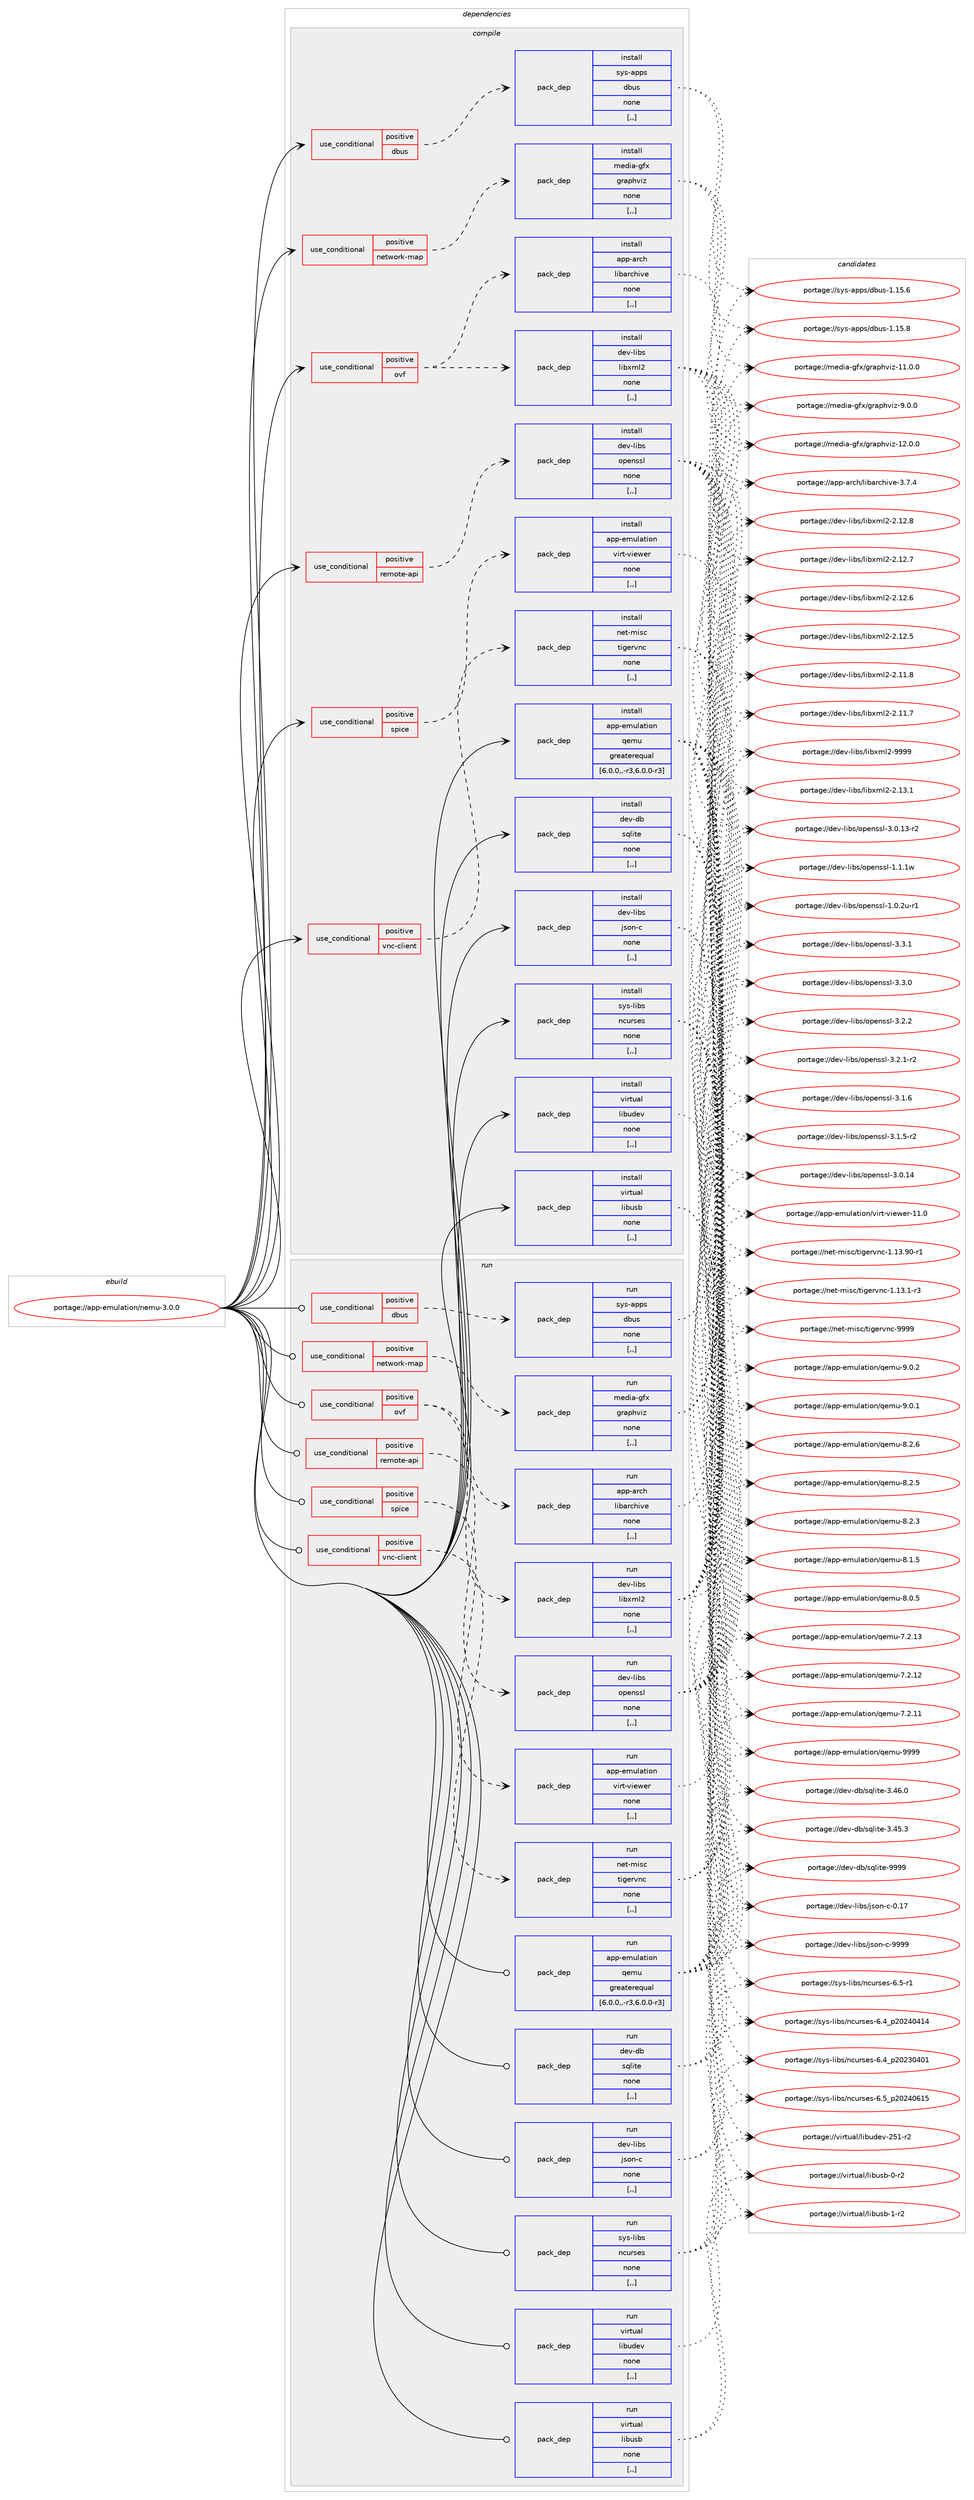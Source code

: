 digraph prolog {

# *************
# Graph options
# *************

newrank=true;
concentrate=true;
compound=true;
graph [rankdir=LR,fontname=Helvetica,fontsize=10,ranksep=1.5];#, ranksep=2.5, nodesep=0.2];
edge  [arrowhead=vee];
node  [fontname=Helvetica,fontsize=10];

# **********
# The ebuild
# **********

subgraph cluster_leftcol {
color=gray;
label=<<i>ebuild</i>>;
id [label="portage://app-emulation/nemu-3.0.0", color=red, width=4, href="../app-emulation/nemu-3.0.0.svg"];
}

# ****************
# The dependencies
# ****************

subgraph cluster_midcol {
color=gray;
label=<<i>dependencies</i>>;
subgraph cluster_compile {
fillcolor="#eeeeee";
style=filled;
label=<<i>compile</i>>;
subgraph cond7027 {
dependency26414 [label=<<TABLE BORDER="0" CELLBORDER="1" CELLSPACING="0" CELLPADDING="4"><TR><TD ROWSPAN="3" CELLPADDING="10">use_conditional</TD></TR><TR><TD>positive</TD></TR><TR><TD>dbus</TD></TR></TABLE>>, shape=none, color=red];
subgraph pack19185 {
dependency26415 [label=<<TABLE BORDER="0" CELLBORDER="1" CELLSPACING="0" CELLPADDING="4" WIDTH="220"><TR><TD ROWSPAN="6" CELLPADDING="30">pack_dep</TD></TR><TR><TD WIDTH="110">install</TD></TR><TR><TD>sys-apps</TD></TR><TR><TD>dbus</TD></TR><TR><TD>none</TD></TR><TR><TD>[,,]</TD></TR></TABLE>>, shape=none, color=blue];
}
dependency26414:e -> dependency26415:w [weight=20,style="dashed",arrowhead="vee"];
}
id:e -> dependency26414:w [weight=20,style="solid",arrowhead="vee"];
subgraph cond7028 {
dependency26416 [label=<<TABLE BORDER="0" CELLBORDER="1" CELLSPACING="0" CELLPADDING="4"><TR><TD ROWSPAN="3" CELLPADDING="10">use_conditional</TD></TR><TR><TD>positive</TD></TR><TR><TD>network-map</TD></TR></TABLE>>, shape=none, color=red];
subgraph pack19186 {
dependency26417 [label=<<TABLE BORDER="0" CELLBORDER="1" CELLSPACING="0" CELLPADDING="4" WIDTH="220"><TR><TD ROWSPAN="6" CELLPADDING="30">pack_dep</TD></TR><TR><TD WIDTH="110">install</TD></TR><TR><TD>media-gfx</TD></TR><TR><TD>graphviz</TD></TR><TR><TD>none</TD></TR><TR><TD>[,,]</TD></TR></TABLE>>, shape=none, color=blue];
}
dependency26416:e -> dependency26417:w [weight=20,style="dashed",arrowhead="vee"];
}
id:e -> dependency26416:w [weight=20,style="solid",arrowhead="vee"];
subgraph cond7029 {
dependency26418 [label=<<TABLE BORDER="0" CELLBORDER="1" CELLSPACING="0" CELLPADDING="4"><TR><TD ROWSPAN="3" CELLPADDING="10">use_conditional</TD></TR><TR><TD>positive</TD></TR><TR><TD>ovf</TD></TR></TABLE>>, shape=none, color=red];
subgraph pack19187 {
dependency26419 [label=<<TABLE BORDER="0" CELLBORDER="1" CELLSPACING="0" CELLPADDING="4" WIDTH="220"><TR><TD ROWSPAN="6" CELLPADDING="30">pack_dep</TD></TR><TR><TD WIDTH="110">install</TD></TR><TR><TD>dev-libs</TD></TR><TR><TD>libxml2</TD></TR><TR><TD>none</TD></TR><TR><TD>[,,]</TD></TR></TABLE>>, shape=none, color=blue];
}
dependency26418:e -> dependency26419:w [weight=20,style="dashed",arrowhead="vee"];
subgraph pack19188 {
dependency26420 [label=<<TABLE BORDER="0" CELLBORDER="1" CELLSPACING="0" CELLPADDING="4" WIDTH="220"><TR><TD ROWSPAN="6" CELLPADDING="30">pack_dep</TD></TR><TR><TD WIDTH="110">install</TD></TR><TR><TD>app-arch</TD></TR><TR><TD>libarchive</TD></TR><TR><TD>none</TD></TR><TR><TD>[,,]</TD></TR></TABLE>>, shape=none, color=blue];
}
dependency26418:e -> dependency26420:w [weight=20,style="dashed",arrowhead="vee"];
}
id:e -> dependency26418:w [weight=20,style="solid",arrowhead="vee"];
subgraph cond7030 {
dependency26421 [label=<<TABLE BORDER="0" CELLBORDER="1" CELLSPACING="0" CELLPADDING="4"><TR><TD ROWSPAN="3" CELLPADDING="10">use_conditional</TD></TR><TR><TD>positive</TD></TR><TR><TD>remote-api</TD></TR></TABLE>>, shape=none, color=red];
subgraph pack19189 {
dependency26422 [label=<<TABLE BORDER="0" CELLBORDER="1" CELLSPACING="0" CELLPADDING="4" WIDTH="220"><TR><TD ROWSPAN="6" CELLPADDING="30">pack_dep</TD></TR><TR><TD WIDTH="110">install</TD></TR><TR><TD>dev-libs</TD></TR><TR><TD>openssl</TD></TR><TR><TD>none</TD></TR><TR><TD>[,,]</TD></TR></TABLE>>, shape=none, color=blue];
}
dependency26421:e -> dependency26422:w [weight=20,style="dashed",arrowhead="vee"];
}
id:e -> dependency26421:w [weight=20,style="solid",arrowhead="vee"];
subgraph cond7031 {
dependency26423 [label=<<TABLE BORDER="0" CELLBORDER="1" CELLSPACING="0" CELLPADDING="4"><TR><TD ROWSPAN="3" CELLPADDING="10">use_conditional</TD></TR><TR><TD>positive</TD></TR><TR><TD>spice</TD></TR></TABLE>>, shape=none, color=red];
subgraph pack19190 {
dependency26424 [label=<<TABLE BORDER="0" CELLBORDER="1" CELLSPACING="0" CELLPADDING="4" WIDTH="220"><TR><TD ROWSPAN="6" CELLPADDING="30">pack_dep</TD></TR><TR><TD WIDTH="110">install</TD></TR><TR><TD>app-emulation</TD></TR><TR><TD>virt-viewer</TD></TR><TR><TD>none</TD></TR><TR><TD>[,,]</TD></TR></TABLE>>, shape=none, color=blue];
}
dependency26423:e -> dependency26424:w [weight=20,style="dashed",arrowhead="vee"];
}
id:e -> dependency26423:w [weight=20,style="solid",arrowhead="vee"];
subgraph cond7032 {
dependency26425 [label=<<TABLE BORDER="0" CELLBORDER="1" CELLSPACING="0" CELLPADDING="4"><TR><TD ROWSPAN="3" CELLPADDING="10">use_conditional</TD></TR><TR><TD>positive</TD></TR><TR><TD>vnc-client</TD></TR></TABLE>>, shape=none, color=red];
subgraph pack19191 {
dependency26426 [label=<<TABLE BORDER="0" CELLBORDER="1" CELLSPACING="0" CELLPADDING="4" WIDTH="220"><TR><TD ROWSPAN="6" CELLPADDING="30">pack_dep</TD></TR><TR><TD WIDTH="110">install</TD></TR><TR><TD>net-misc</TD></TR><TR><TD>tigervnc</TD></TR><TR><TD>none</TD></TR><TR><TD>[,,]</TD></TR></TABLE>>, shape=none, color=blue];
}
dependency26425:e -> dependency26426:w [weight=20,style="dashed",arrowhead="vee"];
}
id:e -> dependency26425:w [weight=20,style="solid",arrowhead="vee"];
subgraph pack19192 {
dependency26427 [label=<<TABLE BORDER="0" CELLBORDER="1" CELLSPACING="0" CELLPADDING="4" WIDTH="220"><TR><TD ROWSPAN="6" CELLPADDING="30">pack_dep</TD></TR><TR><TD WIDTH="110">install</TD></TR><TR><TD>app-emulation</TD></TR><TR><TD>qemu</TD></TR><TR><TD>greaterequal</TD></TR><TR><TD>[6.0.0,,-r3,6.0.0-r3]</TD></TR></TABLE>>, shape=none, color=blue];
}
id:e -> dependency26427:w [weight=20,style="solid",arrowhead="vee"];
subgraph pack19193 {
dependency26428 [label=<<TABLE BORDER="0" CELLBORDER="1" CELLSPACING="0" CELLPADDING="4" WIDTH="220"><TR><TD ROWSPAN="6" CELLPADDING="30">pack_dep</TD></TR><TR><TD WIDTH="110">install</TD></TR><TR><TD>dev-db</TD></TR><TR><TD>sqlite</TD></TR><TR><TD>none</TD></TR><TR><TD>[,,]</TD></TR></TABLE>>, shape=none, color=blue];
}
id:e -> dependency26428:w [weight=20,style="solid",arrowhead="vee"];
subgraph pack19194 {
dependency26429 [label=<<TABLE BORDER="0" CELLBORDER="1" CELLSPACING="0" CELLPADDING="4" WIDTH="220"><TR><TD ROWSPAN="6" CELLPADDING="30">pack_dep</TD></TR><TR><TD WIDTH="110">install</TD></TR><TR><TD>dev-libs</TD></TR><TR><TD>json-c</TD></TR><TR><TD>none</TD></TR><TR><TD>[,,]</TD></TR></TABLE>>, shape=none, color=blue];
}
id:e -> dependency26429:w [weight=20,style="solid",arrowhead="vee"];
subgraph pack19195 {
dependency26430 [label=<<TABLE BORDER="0" CELLBORDER="1" CELLSPACING="0" CELLPADDING="4" WIDTH="220"><TR><TD ROWSPAN="6" CELLPADDING="30">pack_dep</TD></TR><TR><TD WIDTH="110">install</TD></TR><TR><TD>sys-libs</TD></TR><TR><TD>ncurses</TD></TR><TR><TD>none</TD></TR><TR><TD>[,,]</TD></TR></TABLE>>, shape=none, color=blue];
}
id:e -> dependency26430:w [weight=20,style="solid",arrowhead="vee"];
subgraph pack19196 {
dependency26431 [label=<<TABLE BORDER="0" CELLBORDER="1" CELLSPACING="0" CELLPADDING="4" WIDTH="220"><TR><TD ROWSPAN="6" CELLPADDING="30">pack_dep</TD></TR><TR><TD WIDTH="110">install</TD></TR><TR><TD>virtual</TD></TR><TR><TD>libudev</TD></TR><TR><TD>none</TD></TR><TR><TD>[,,]</TD></TR></TABLE>>, shape=none, color=blue];
}
id:e -> dependency26431:w [weight=20,style="solid",arrowhead="vee"];
subgraph pack19197 {
dependency26432 [label=<<TABLE BORDER="0" CELLBORDER="1" CELLSPACING="0" CELLPADDING="4" WIDTH="220"><TR><TD ROWSPAN="6" CELLPADDING="30">pack_dep</TD></TR><TR><TD WIDTH="110">install</TD></TR><TR><TD>virtual</TD></TR><TR><TD>libusb</TD></TR><TR><TD>none</TD></TR><TR><TD>[,,]</TD></TR></TABLE>>, shape=none, color=blue];
}
id:e -> dependency26432:w [weight=20,style="solid",arrowhead="vee"];
}
subgraph cluster_compileandrun {
fillcolor="#eeeeee";
style=filled;
label=<<i>compile and run</i>>;
}
subgraph cluster_run {
fillcolor="#eeeeee";
style=filled;
label=<<i>run</i>>;
subgraph cond7033 {
dependency26433 [label=<<TABLE BORDER="0" CELLBORDER="1" CELLSPACING="0" CELLPADDING="4"><TR><TD ROWSPAN="3" CELLPADDING="10">use_conditional</TD></TR><TR><TD>positive</TD></TR><TR><TD>dbus</TD></TR></TABLE>>, shape=none, color=red];
subgraph pack19198 {
dependency26434 [label=<<TABLE BORDER="0" CELLBORDER="1" CELLSPACING="0" CELLPADDING="4" WIDTH="220"><TR><TD ROWSPAN="6" CELLPADDING="30">pack_dep</TD></TR><TR><TD WIDTH="110">run</TD></TR><TR><TD>sys-apps</TD></TR><TR><TD>dbus</TD></TR><TR><TD>none</TD></TR><TR><TD>[,,]</TD></TR></TABLE>>, shape=none, color=blue];
}
dependency26433:e -> dependency26434:w [weight=20,style="dashed",arrowhead="vee"];
}
id:e -> dependency26433:w [weight=20,style="solid",arrowhead="odot"];
subgraph cond7034 {
dependency26435 [label=<<TABLE BORDER="0" CELLBORDER="1" CELLSPACING="0" CELLPADDING="4"><TR><TD ROWSPAN="3" CELLPADDING="10">use_conditional</TD></TR><TR><TD>positive</TD></TR><TR><TD>network-map</TD></TR></TABLE>>, shape=none, color=red];
subgraph pack19199 {
dependency26436 [label=<<TABLE BORDER="0" CELLBORDER="1" CELLSPACING="0" CELLPADDING="4" WIDTH="220"><TR><TD ROWSPAN="6" CELLPADDING="30">pack_dep</TD></TR><TR><TD WIDTH="110">run</TD></TR><TR><TD>media-gfx</TD></TR><TR><TD>graphviz</TD></TR><TR><TD>none</TD></TR><TR><TD>[,,]</TD></TR></TABLE>>, shape=none, color=blue];
}
dependency26435:e -> dependency26436:w [weight=20,style="dashed",arrowhead="vee"];
}
id:e -> dependency26435:w [weight=20,style="solid",arrowhead="odot"];
subgraph cond7035 {
dependency26437 [label=<<TABLE BORDER="0" CELLBORDER="1" CELLSPACING="0" CELLPADDING="4"><TR><TD ROWSPAN="3" CELLPADDING="10">use_conditional</TD></TR><TR><TD>positive</TD></TR><TR><TD>ovf</TD></TR></TABLE>>, shape=none, color=red];
subgraph pack19200 {
dependency26438 [label=<<TABLE BORDER="0" CELLBORDER="1" CELLSPACING="0" CELLPADDING="4" WIDTH="220"><TR><TD ROWSPAN="6" CELLPADDING="30">pack_dep</TD></TR><TR><TD WIDTH="110">run</TD></TR><TR><TD>dev-libs</TD></TR><TR><TD>libxml2</TD></TR><TR><TD>none</TD></TR><TR><TD>[,,]</TD></TR></TABLE>>, shape=none, color=blue];
}
dependency26437:e -> dependency26438:w [weight=20,style="dashed",arrowhead="vee"];
subgraph pack19201 {
dependency26439 [label=<<TABLE BORDER="0" CELLBORDER="1" CELLSPACING="0" CELLPADDING="4" WIDTH="220"><TR><TD ROWSPAN="6" CELLPADDING="30">pack_dep</TD></TR><TR><TD WIDTH="110">run</TD></TR><TR><TD>app-arch</TD></TR><TR><TD>libarchive</TD></TR><TR><TD>none</TD></TR><TR><TD>[,,]</TD></TR></TABLE>>, shape=none, color=blue];
}
dependency26437:e -> dependency26439:w [weight=20,style="dashed",arrowhead="vee"];
}
id:e -> dependency26437:w [weight=20,style="solid",arrowhead="odot"];
subgraph cond7036 {
dependency26440 [label=<<TABLE BORDER="0" CELLBORDER="1" CELLSPACING="0" CELLPADDING="4"><TR><TD ROWSPAN="3" CELLPADDING="10">use_conditional</TD></TR><TR><TD>positive</TD></TR><TR><TD>remote-api</TD></TR></TABLE>>, shape=none, color=red];
subgraph pack19202 {
dependency26441 [label=<<TABLE BORDER="0" CELLBORDER="1" CELLSPACING="0" CELLPADDING="4" WIDTH="220"><TR><TD ROWSPAN="6" CELLPADDING="30">pack_dep</TD></TR><TR><TD WIDTH="110">run</TD></TR><TR><TD>dev-libs</TD></TR><TR><TD>openssl</TD></TR><TR><TD>none</TD></TR><TR><TD>[,,]</TD></TR></TABLE>>, shape=none, color=blue];
}
dependency26440:e -> dependency26441:w [weight=20,style="dashed",arrowhead="vee"];
}
id:e -> dependency26440:w [weight=20,style="solid",arrowhead="odot"];
subgraph cond7037 {
dependency26442 [label=<<TABLE BORDER="0" CELLBORDER="1" CELLSPACING="0" CELLPADDING="4"><TR><TD ROWSPAN="3" CELLPADDING="10">use_conditional</TD></TR><TR><TD>positive</TD></TR><TR><TD>spice</TD></TR></TABLE>>, shape=none, color=red];
subgraph pack19203 {
dependency26443 [label=<<TABLE BORDER="0" CELLBORDER="1" CELLSPACING="0" CELLPADDING="4" WIDTH="220"><TR><TD ROWSPAN="6" CELLPADDING="30">pack_dep</TD></TR><TR><TD WIDTH="110">run</TD></TR><TR><TD>app-emulation</TD></TR><TR><TD>virt-viewer</TD></TR><TR><TD>none</TD></TR><TR><TD>[,,]</TD></TR></TABLE>>, shape=none, color=blue];
}
dependency26442:e -> dependency26443:w [weight=20,style="dashed",arrowhead="vee"];
}
id:e -> dependency26442:w [weight=20,style="solid",arrowhead="odot"];
subgraph cond7038 {
dependency26444 [label=<<TABLE BORDER="0" CELLBORDER="1" CELLSPACING="0" CELLPADDING="4"><TR><TD ROWSPAN="3" CELLPADDING="10">use_conditional</TD></TR><TR><TD>positive</TD></TR><TR><TD>vnc-client</TD></TR></TABLE>>, shape=none, color=red];
subgraph pack19204 {
dependency26445 [label=<<TABLE BORDER="0" CELLBORDER="1" CELLSPACING="0" CELLPADDING="4" WIDTH="220"><TR><TD ROWSPAN="6" CELLPADDING="30">pack_dep</TD></TR><TR><TD WIDTH="110">run</TD></TR><TR><TD>net-misc</TD></TR><TR><TD>tigervnc</TD></TR><TR><TD>none</TD></TR><TR><TD>[,,]</TD></TR></TABLE>>, shape=none, color=blue];
}
dependency26444:e -> dependency26445:w [weight=20,style="dashed",arrowhead="vee"];
}
id:e -> dependency26444:w [weight=20,style="solid",arrowhead="odot"];
subgraph pack19205 {
dependency26446 [label=<<TABLE BORDER="0" CELLBORDER="1" CELLSPACING="0" CELLPADDING="4" WIDTH="220"><TR><TD ROWSPAN="6" CELLPADDING="30">pack_dep</TD></TR><TR><TD WIDTH="110">run</TD></TR><TR><TD>app-emulation</TD></TR><TR><TD>qemu</TD></TR><TR><TD>greaterequal</TD></TR><TR><TD>[6.0.0,,-r3,6.0.0-r3]</TD></TR></TABLE>>, shape=none, color=blue];
}
id:e -> dependency26446:w [weight=20,style="solid",arrowhead="odot"];
subgraph pack19206 {
dependency26447 [label=<<TABLE BORDER="0" CELLBORDER="1" CELLSPACING="0" CELLPADDING="4" WIDTH="220"><TR><TD ROWSPAN="6" CELLPADDING="30">pack_dep</TD></TR><TR><TD WIDTH="110">run</TD></TR><TR><TD>dev-db</TD></TR><TR><TD>sqlite</TD></TR><TR><TD>none</TD></TR><TR><TD>[,,]</TD></TR></TABLE>>, shape=none, color=blue];
}
id:e -> dependency26447:w [weight=20,style="solid",arrowhead="odot"];
subgraph pack19207 {
dependency26448 [label=<<TABLE BORDER="0" CELLBORDER="1" CELLSPACING="0" CELLPADDING="4" WIDTH="220"><TR><TD ROWSPAN="6" CELLPADDING="30">pack_dep</TD></TR><TR><TD WIDTH="110">run</TD></TR><TR><TD>dev-libs</TD></TR><TR><TD>json-c</TD></TR><TR><TD>none</TD></TR><TR><TD>[,,]</TD></TR></TABLE>>, shape=none, color=blue];
}
id:e -> dependency26448:w [weight=20,style="solid",arrowhead="odot"];
subgraph pack19208 {
dependency26449 [label=<<TABLE BORDER="0" CELLBORDER="1" CELLSPACING="0" CELLPADDING="4" WIDTH="220"><TR><TD ROWSPAN="6" CELLPADDING="30">pack_dep</TD></TR><TR><TD WIDTH="110">run</TD></TR><TR><TD>sys-libs</TD></TR><TR><TD>ncurses</TD></TR><TR><TD>none</TD></TR><TR><TD>[,,]</TD></TR></TABLE>>, shape=none, color=blue];
}
id:e -> dependency26449:w [weight=20,style="solid",arrowhead="odot"];
subgraph pack19209 {
dependency26450 [label=<<TABLE BORDER="0" CELLBORDER="1" CELLSPACING="0" CELLPADDING="4" WIDTH="220"><TR><TD ROWSPAN="6" CELLPADDING="30">pack_dep</TD></TR><TR><TD WIDTH="110">run</TD></TR><TR><TD>virtual</TD></TR><TR><TD>libudev</TD></TR><TR><TD>none</TD></TR><TR><TD>[,,]</TD></TR></TABLE>>, shape=none, color=blue];
}
id:e -> dependency26450:w [weight=20,style="solid",arrowhead="odot"];
subgraph pack19210 {
dependency26451 [label=<<TABLE BORDER="0" CELLBORDER="1" CELLSPACING="0" CELLPADDING="4" WIDTH="220"><TR><TD ROWSPAN="6" CELLPADDING="30">pack_dep</TD></TR><TR><TD WIDTH="110">run</TD></TR><TR><TD>virtual</TD></TR><TR><TD>libusb</TD></TR><TR><TD>none</TD></TR><TR><TD>[,,]</TD></TR></TABLE>>, shape=none, color=blue];
}
id:e -> dependency26451:w [weight=20,style="solid",arrowhead="odot"];
}
}

# **************
# The candidates
# **************

subgraph cluster_choices {
rank=same;
color=gray;
label=<<i>candidates</i>>;

subgraph choice19185 {
color=black;
nodesep=1;
choice1151211154597112112115471009811711545494649534656 [label="portage://sys-apps/dbus-1.15.8", color=red, width=4,href="../sys-apps/dbus-1.15.8.svg"];
choice1151211154597112112115471009811711545494649534654 [label="portage://sys-apps/dbus-1.15.6", color=red, width=4,href="../sys-apps/dbus-1.15.6.svg"];
dependency26415:e -> choice1151211154597112112115471009811711545494649534656:w [style=dotted,weight="100"];
dependency26415:e -> choice1151211154597112112115471009811711545494649534654:w [style=dotted,weight="100"];
}
subgraph choice19186 {
color=black;
nodesep=1;
choice1091011001059745103102120471031149711210411810512245495046484648 [label="portage://media-gfx/graphviz-12.0.0", color=red, width=4,href="../media-gfx/graphviz-12.0.0.svg"];
choice1091011001059745103102120471031149711210411810512245494946484648 [label="portage://media-gfx/graphviz-11.0.0", color=red, width=4,href="../media-gfx/graphviz-11.0.0.svg"];
choice10910110010597451031021204710311497112104118105122455746484648 [label="portage://media-gfx/graphviz-9.0.0", color=red, width=4,href="../media-gfx/graphviz-9.0.0.svg"];
dependency26417:e -> choice1091011001059745103102120471031149711210411810512245495046484648:w [style=dotted,weight="100"];
dependency26417:e -> choice1091011001059745103102120471031149711210411810512245494946484648:w [style=dotted,weight="100"];
dependency26417:e -> choice10910110010597451031021204710311497112104118105122455746484648:w [style=dotted,weight="100"];
}
subgraph choice19187 {
color=black;
nodesep=1;
choice10010111845108105981154710810598120109108504557575757 [label="portage://dev-libs/libxml2-9999", color=red, width=4,href="../dev-libs/libxml2-9999.svg"];
choice100101118451081059811547108105981201091085045504649514649 [label="portage://dev-libs/libxml2-2.13.1", color=red, width=4,href="../dev-libs/libxml2-2.13.1.svg"];
choice100101118451081059811547108105981201091085045504649504656 [label="portage://dev-libs/libxml2-2.12.8", color=red, width=4,href="../dev-libs/libxml2-2.12.8.svg"];
choice100101118451081059811547108105981201091085045504649504655 [label="portage://dev-libs/libxml2-2.12.7", color=red, width=4,href="../dev-libs/libxml2-2.12.7.svg"];
choice100101118451081059811547108105981201091085045504649504654 [label="portage://dev-libs/libxml2-2.12.6", color=red, width=4,href="../dev-libs/libxml2-2.12.6.svg"];
choice100101118451081059811547108105981201091085045504649504653 [label="portage://dev-libs/libxml2-2.12.5", color=red, width=4,href="../dev-libs/libxml2-2.12.5.svg"];
choice100101118451081059811547108105981201091085045504649494656 [label="portage://dev-libs/libxml2-2.11.8", color=red, width=4,href="../dev-libs/libxml2-2.11.8.svg"];
choice100101118451081059811547108105981201091085045504649494655 [label="portage://dev-libs/libxml2-2.11.7", color=red, width=4,href="../dev-libs/libxml2-2.11.7.svg"];
dependency26419:e -> choice10010111845108105981154710810598120109108504557575757:w [style=dotted,weight="100"];
dependency26419:e -> choice100101118451081059811547108105981201091085045504649514649:w [style=dotted,weight="100"];
dependency26419:e -> choice100101118451081059811547108105981201091085045504649504656:w [style=dotted,weight="100"];
dependency26419:e -> choice100101118451081059811547108105981201091085045504649504655:w [style=dotted,weight="100"];
dependency26419:e -> choice100101118451081059811547108105981201091085045504649504654:w [style=dotted,weight="100"];
dependency26419:e -> choice100101118451081059811547108105981201091085045504649504653:w [style=dotted,weight="100"];
dependency26419:e -> choice100101118451081059811547108105981201091085045504649494656:w [style=dotted,weight="100"];
dependency26419:e -> choice100101118451081059811547108105981201091085045504649494655:w [style=dotted,weight="100"];
}
subgraph choice19188 {
color=black;
nodesep=1;
choice9711211245971149910447108105989711499104105118101455146554652 [label="portage://app-arch/libarchive-3.7.4", color=red, width=4,href="../app-arch/libarchive-3.7.4.svg"];
dependency26420:e -> choice9711211245971149910447108105989711499104105118101455146554652:w [style=dotted,weight="100"];
}
subgraph choice19189 {
color=black;
nodesep=1;
choice100101118451081059811547111112101110115115108455146514649 [label="portage://dev-libs/openssl-3.3.1", color=red, width=4,href="../dev-libs/openssl-3.3.1.svg"];
choice100101118451081059811547111112101110115115108455146514648 [label="portage://dev-libs/openssl-3.3.0", color=red, width=4,href="../dev-libs/openssl-3.3.0.svg"];
choice100101118451081059811547111112101110115115108455146504650 [label="portage://dev-libs/openssl-3.2.2", color=red, width=4,href="../dev-libs/openssl-3.2.2.svg"];
choice1001011184510810598115471111121011101151151084551465046494511450 [label="portage://dev-libs/openssl-3.2.1-r2", color=red, width=4,href="../dev-libs/openssl-3.2.1-r2.svg"];
choice100101118451081059811547111112101110115115108455146494654 [label="portage://dev-libs/openssl-3.1.6", color=red, width=4,href="../dev-libs/openssl-3.1.6.svg"];
choice1001011184510810598115471111121011101151151084551464946534511450 [label="portage://dev-libs/openssl-3.1.5-r2", color=red, width=4,href="../dev-libs/openssl-3.1.5-r2.svg"];
choice10010111845108105981154711111210111011511510845514648464952 [label="portage://dev-libs/openssl-3.0.14", color=red, width=4,href="../dev-libs/openssl-3.0.14.svg"];
choice100101118451081059811547111112101110115115108455146484649514511450 [label="portage://dev-libs/openssl-3.0.13-r2", color=red, width=4,href="../dev-libs/openssl-3.0.13-r2.svg"];
choice100101118451081059811547111112101110115115108454946494649119 [label="portage://dev-libs/openssl-1.1.1w", color=red, width=4,href="../dev-libs/openssl-1.1.1w.svg"];
choice1001011184510810598115471111121011101151151084549464846501174511449 [label="portage://dev-libs/openssl-1.0.2u-r1", color=red, width=4,href="../dev-libs/openssl-1.0.2u-r1.svg"];
dependency26422:e -> choice100101118451081059811547111112101110115115108455146514649:w [style=dotted,weight="100"];
dependency26422:e -> choice100101118451081059811547111112101110115115108455146514648:w [style=dotted,weight="100"];
dependency26422:e -> choice100101118451081059811547111112101110115115108455146504650:w [style=dotted,weight="100"];
dependency26422:e -> choice1001011184510810598115471111121011101151151084551465046494511450:w [style=dotted,weight="100"];
dependency26422:e -> choice100101118451081059811547111112101110115115108455146494654:w [style=dotted,weight="100"];
dependency26422:e -> choice1001011184510810598115471111121011101151151084551464946534511450:w [style=dotted,weight="100"];
dependency26422:e -> choice10010111845108105981154711111210111011511510845514648464952:w [style=dotted,weight="100"];
dependency26422:e -> choice100101118451081059811547111112101110115115108455146484649514511450:w [style=dotted,weight="100"];
dependency26422:e -> choice100101118451081059811547111112101110115115108454946494649119:w [style=dotted,weight="100"];
dependency26422:e -> choice1001011184510810598115471111121011101151151084549464846501174511449:w [style=dotted,weight="100"];
}
subgraph choice19190 {
color=black;
nodesep=1;
choice97112112451011091171089711610511111047118105114116451181051011191011144549494648 [label="portage://app-emulation/virt-viewer-11.0", color=red, width=4,href="../app-emulation/virt-viewer-11.0.svg"];
dependency26424:e -> choice97112112451011091171089711610511111047118105114116451181051011191011144549494648:w [style=dotted,weight="100"];
}
subgraph choice19191 {
color=black;
nodesep=1;
choice110101116451091051159947116105103101114118110994557575757 [label="portage://net-misc/tigervnc-9999", color=red, width=4,href="../net-misc/tigervnc-9999.svg"];
choice1101011164510910511599471161051031011141181109945494649514657484511449 [label="portage://net-misc/tigervnc-1.13.90-r1", color=red, width=4,href="../net-misc/tigervnc-1.13.90-r1.svg"];
choice11010111645109105115994711610510310111411811099454946495146494511451 [label="portage://net-misc/tigervnc-1.13.1-r3", color=red, width=4,href="../net-misc/tigervnc-1.13.1-r3.svg"];
dependency26426:e -> choice110101116451091051159947116105103101114118110994557575757:w [style=dotted,weight="100"];
dependency26426:e -> choice1101011164510910511599471161051031011141181109945494649514657484511449:w [style=dotted,weight="100"];
dependency26426:e -> choice11010111645109105115994711610510310111411811099454946495146494511451:w [style=dotted,weight="100"];
}
subgraph choice19192 {
color=black;
nodesep=1;
choice971121124510110911710897116105111110471131011091174557575757 [label="portage://app-emulation/qemu-9999", color=red, width=4,href="../app-emulation/qemu-9999.svg"];
choice97112112451011091171089711610511111047113101109117455746484650 [label="portage://app-emulation/qemu-9.0.2", color=red, width=4,href="../app-emulation/qemu-9.0.2.svg"];
choice97112112451011091171089711610511111047113101109117455746484649 [label="portage://app-emulation/qemu-9.0.1", color=red, width=4,href="../app-emulation/qemu-9.0.1.svg"];
choice97112112451011091171089711610511111047113101109117455646504654 [label="portage://app-emulation/qemu-8.2.6", color=red, width=4,href="../app-emulation/qemu-8.2.6.svg"];
choice97112112451011091171089711610511111047113101109117455646504653 [label="portage://app-emulation/qemu-8.2.5", color=red, width=4,href="../app-emulation/qemu-8.2.5.svg"];
choice97112112451011091171089711610511111047113101109117455646504651 [label="portage://app-emulation/qemu-8.2.3", color=red, width=4,href="../app-emulation/qemu-8.2.3.svg"];
choice97112112451011091171089711610511111047113101109117455646494653 [label="portage://app-emulation/qemu-8.1.5", color=red, width=4,href="../app-emulation/qemu-8.1.5.svg"];
choice97112112451011091171089711610511111047113101109117455646484653 [label="portage://app-emulation/qemu-8.0.5", color=red, width=4,href="../app-emulation/qemu-8.0.5.svg"];
choice9711211245101109117108971161051111104711310110911745554650464951 [label="portage://app-emulation/qemu-7.2.13", color=red, width=4,href="../app-emulation/qemu-7.2.13.svg"];
choice9711211245101109117108971161051111104711310110911745554650464950 [label="portage://app-emulation/qemu-7.2.12", color=red, width=4,href="../app-emulation/qemu-7.2.12.svg"];
choice9711211245101109117108971161051111104711310110911745554650464949 [label="portage://app-emulation/qemu-7.2.11", color=red, width=4,href="../app-emulation/qemu-7.2.11.svg"];
dependency26427:e -> choice971121124510110911710897116105111110471131011091174557575757:w [style=dotted,weight="100"];
dependency26427:e -> choice97112112451011091171089711610511111047113101109117455746484650:w [style=dotted,weight="100"];
dependency26427:e -> choice97112112451011091171089711610511111047113101109117455746484649:w [style=dotted,weight="100"];
dependency26427:e -> choice97112112451011091171089711610511111047113101109117455646504654:w [style=dotted,weight="100"];
dependency26427:e -> choice97112112451011091171089711610511111047113101109117455646504653:w [style=dotted,weight="100"];
dependency26427:e -> choice97112112451011091171089711610511111047113101109117455646504651:w [style=dotted,weight="100"];
dependency26427:e -> choice97112112451011091171089711610511111047113101109117455646494653:w [style=dotted,weight="100"];
dependency26427:e -> choice97112112451011091171089711610511111047113101109117455646484653:w [style=dotted,weight="100"];
dependency26427:e -> choice9711211245101109117108971161051111104711310110911745554650464951:w [style=dotted,weight="100"];
dependency26427:e -> choice9711211245101109117108971161051111104711310110911745554650464950:w [style=dotted,weight="100"];
dependency26427:e -> choice9711211245101109117108971161051111104711310110911745554650464949:w [style=dotted,weight="100"];
}
subgraph choice19193 {
color=black;
nodesep=1;
choice1001011184510098471151131081051161014557575757 [label="portage://dev-db/sqlite-9999", color=red, width=4,href="../dev-db/sqlite-9999.svg"];
choice10010111845100984711511310810511610145514652544648 [label="portage://dev-db/sqlite-3.46.0", color=red, width=4,href="../dev-db/sqlite-3.46.0.svg"];
choice10010111845100984711511310810511610145514652534651 [label="portage://dev-db/sqlite-3.45.3", color=red, width=4,href="../dev-db/sqlite-3.45.3.svg"];
dependency26428:e -> choice1001011184510098471151131081051161014557575757:w [style=dotted,weight="100"];
dependency26428:e -> choice10010111845100984711511310810511610145514652544648:w [style=dotted,weight="100"];
dependency26428:e -> choice10010111845100984711511310810511610145514652534651:w [style=dotted,weight="100"];
}
subgraph choice19194 {
color=black;
nodesep=1;
choice10010111845108105981154710611511111045994557575757 [label="portage://dev-libs/json-c-9999", color=red, width=4,href="../dev-libs/json-c-9999.svg"];
choice10010111845108105981154710611511111045994548464955 [label="portage://dev-libs/json-c-0.17", color=red, width=4,href="../dev-libs/json-c-0.17.svg"];
dependency26429:e -> choice10010111845108105981154710611511111045994557575757:w [style=dotted,weight="100"];
dependency26429:e -> choice10010111845108105981154710611511111045994548464955:w [style=dotted,weight="100"];
}
subgraph choice19195 {
color=black;
nodesep=1;
choice1151211154510810598115471109911711411510111545544653951125048505248544953 [label="portage://sys-libs/ncurses-6.5_p20240615", color=red, width=4,href="../sys-libs/ncurses-6.5_p20240615.svg"];
choice11512111545108105981154711099117114115101115455446534511449 [label="portage://sys-libs/ncurses-6.5-r1", color=red, width=4,href="../sys-libs/ncurses-6.5-r1.svg"];
choice1151211154510810598115471109911711411510111545544652951125048505248524952 [label="portage://sys-libs/ncurses-6.4_p20240414", color=red, width=4,href="../sys-libs/ncurses-6.4_p20240414.svg"];
choice1151211154510810598115471109911711411510111545544652951125048505148524849 [label="portage://sys-libs/ncurses-6.4_p20230401", color=red, width=4,href="../sys-libs/ncurses-6.4_p20230401.svg"];
dependency26430:e -> choice1151211154510810598115471109911711411510111545544653951125048505248544953:w [style=dotted,weight="100"];
dependency26430:e -> choice11512111545108105981154711099117114115101115455446534511449:w [style=dotted,weight="100"];
dependency26430:e -> choice1151211154510810598115471109911711411510111545544652951125048505248524952:w [style=dotted,weight="100"];
dependency26430:e -> choice1151211154510810598115471109911711411510111545544652951125048505148524849:w [style=dotted,weight="100"];
}
subgraph choice19196 {
color=black;
nodesep=1;
choice118105114116117971084710810598117100101118455053494511450 [label="portage://virtual/libudev-251-r2", color=red, width=4,href="../virtual/libudev-251-r2.svg"];
dependency26431:e -> choice118105114116117971084710810598117100101118455053494511450:w [style=dotted,weight="100"];
}
subgraph choice19197 {
color=black;
nodesep=1;
choice1181051141161179710847108105981171159845494511450 [label="portage://virtual/libusb-1-r2", color=red, width=4,href="../virtual/libusb-1-r2.svg"];
choice1181051141161179710847108105981171159845484511450 [label="portage://virtual/libusb-0-r2", color=red, width=4,href="../virtual/libusb-0-r2.svg"];
dependency26432:e -> choice1181051141161179710847108105981171159845494511450:w [style=dotted,weight="100"];
dependency26432:e -> choice1181051141161179710847108105981171159845484511450:w [style=dotted,weight="100"];
}
subgraph choice19198 {
color=black;
nodesep=1;
choice1151211154597112112115471009811711545494649534656 [label="portage://sys-apps/dbus-1.15.8", color=red, width=4,href="../sys-apps/dbus-1.15.8.svg"];
choice1151211154597112112115471009811711545494649534654 [label="portage://sys-apps/dbus-1.15.6", color=red, width=4,href="../sys-apps/dbus-1.15.6.svg"];
dependency26434:e -> choice1151211154597112112115471009811711545494649534656:w [style=dotted,weight="100"];
dependency26434:e -> choice1151211154597112112115471009811711545494649534654:w [style=dotted,weight="100"];
}
subgraph choice19199 {
color=black;
nodesep=1;
choice1091011001059745103102120471031149711210411810512245495046484648 [label="portage://media-gfx/graphviz-12.0.0", color=red, width=4,href="../media-gfx/graphviz-12.0.0.svg"];
choice1091011001059745103102120471031149711210411810512245494946484648 [label="portage://media-gfx/graphviz-11.0.0", color=red, width=4,href="../media-gfx/graphviz-11.0.0.svg"];
choice10910110010597451031021204710311497112104118105122455746484648 [label="portage://media-gfx/graphviz-9.0.0", color=red, width=4,href="../media-gfx/graphviz-9.0.0.svg"];
dependency26436:e -> choice1091011001059745103102120471031149711210411810512245495046484648:w [style=dotted,weight="100"];
dependency26436:e -> choice1091011001059745103102120471031149711210411810512245494946484648:w [style=dotted,weight="100"];
dependency26436:e -> choice10910110010597451031021204710311497112104118105122455746484648:w [style=dotted,weight="100"];
}
subgraph choice19200 {
color=black;
nodesep=1;
choice10010111845108105981154710810598120109108504557575757 [label="portage://dev-libs/libxml2-9999", color=red, width=4,href="../dev-libs/libxml2-9999.svg"];
choice100101118451081059811547108105981201091085045504649514649 [label="portage://dev-libs/libxml2-2.13.1", color=red, width=4,href="../dev-libs/libxml2-2.13.1.svg"];
choice100101118451081059811547108105981201091085045504649504656 [label="portage://dev-libs/libxml2-2.12.8", color=red, width=4,href="../dev-libs/libxml2-2.12.8.svg"];
choice100101118451081059811547108105981201091085045504649504655 [label="portage://dev-libs/libxml2-2.12.7", color=red, width=4,href="../dev-libs/libxml2-2.12.7.svg"];
choice100101118451081059811547108105981201091085045504649504654 [label="portage://dev-libs/libxml2-2.12.6", color=red, width=4,href="../dev-libs/libxml2-2.12.6.svg"];
choice100101118451081059811547108105981201091085045504649504653 [label="portage://dev-libs/libxml2-2.12.5", color=red, width=4,href="../dev-libs/libxml2-2.12.5.svg"];
choice100101118451081059811547108105981201091085045504649494656 [label="portage://dev-libs/libxml2-2.11.8", color=red, width=4,href="../dev-libs/libxml2-2.11.8.svg"];
choice100101118451081059811547108105981201091085045504649494655 [label="portage://dev-libs/libxml2-2.11.7", color=red, width=4,href="../dev-libs/libxml2-2.11.7.svg"];
dependency26438:e -> choice10010111845108105981154710810598120109108504557575757:w [style=dotted,weight="100"];
dependency26438:e -> choice100101118451081059811547108105981201091085045504649514649:w [style=dotted,weight="100"];
dependency26438:e -> choice100101118451081059811547108105981201091085045504649504656:w [style=dotted,weight="100"];
dependency26438:e -> choice100101118451081059811547108105981201091085045504649504655:w [style=dotted,weight="100"];
dependency26438:e -> choice100101118451081059811547108105981201091085045504649504654:w [style=dotted,weight="100"];
dependency26438:e -> choice100101118451081059811547108105981201091085045504649504653:w [style=dotted,weight="100"];
dependency26438:e -> choice100101118451081059811547108105981201091085045504649494656:w [style=dotted,weight="100"];
dependency26438:e -> choice100101118451081059811547108105981201091085045504649494655:w [style=dotted,weight="100"];
}
subgraph choice19201 {
color=black;
nodesep=1;
choice9711211245971149910447108105989711499104105118101455146554652 [label="portage://app-arch/libarchive-3.7.4", color=red, width=4,href="../app-arch/libarchive-3.7.4.svg"];
dependency26439:e -> choice9711211245971149910447108105989711499104105118101455146554652:w [style=dotted,weight="100"];
}
subgraph choice19202 {
color=black;
nodesep=1;
choice100101118451081059811547111112101110115115108455146514649 [label="portage://dev-libs/openssl-3.3.1", color=red, width=4,href="../dev-libs/openssl-3.3.1.svg"];
choice100101118451081059811547111112101110115115108455146514648 [label="portage://dev-libs/openssl-3.3.0", color=red, width=4,href="../dev-libs/openssl-3.3.0.svg"];
choice100101118451081059811547111112101110115115108455146504650 [label="portage://dev-libs/openssl-3.2.2", color=red, width=4,href="../dev-libs/openssl-3.2.2.svg"];
choice1001011184510810598115471111121011101151151084551465046494511450 [label="portage://dev-libs/openssl-3.2.1-r2", color=red, width=4,href="../dev-libs/openssl-3.2.1-r2.svg"];
choice100101118451081059811547111112101110115115108455146494654 [label="portage://dev-libs/openssl-3.1.6", color=red, width=4,href="../dev-libs/openssl-3.1.6.svg"];
choice1001011184510810598115471111121011101151151084551464946534511450 [label="portage://dev-libs/openssl-3.1.5-r2", color=red, width=4,href="../dev-libs/openssl-3.1.5-r2.svg"];
choice10010111845108105981154711111210111011511510845514648464952 [label="portage://dev-libs/openssl-3.0.14", color=red, width=4,href="../dev-libs/openssl-3.0.14.svg"];
choice100101118451081059811547111112101110115115108455146484649514511450 [label="portage://dev-libs/openssl-3.0.13-r2", color=red, width=4,href="../dev-libs/openssl-3.0.13-r2.svg"];
choice100101118451081059811547111112101110115115108454946494649119 [label="portage://dev-libs/openssl-1.1.1w", color=red, width=4,href="../dev-libs/openssl-1.1.1w.svg"];
choice1001011184510810598115471111121011101151151084549464846501174511449 [label="portage://dev-libs/openssl-1.0.2u-r1", color=red, width=4,href="../dev-libs/openssl-1.0.2u-r1.svg"];
dependency26441:e -> choice100101118451081059811547111112101110115115108455146514649:w [style=dotted,weight="100"];
dependency26441:e -> choice100101118451081059811547111112101110115115108455146514648:w [style=dotted,weight="100"];
dependency26441:e -> choice100101118451081059811547111112101110115115108455146504650:w [style=dotted,weight="100"];
dependency26441:e -> choice1001011184510810598115471111121011101151151084551465046494511450:w [style=dotted,weight="100"];
dependency26441:e -> choice100101118451081059811547111112101110115115108455146494654:w [style=dotted,weight="100"];
dependency26441:e -> choice1001011184510810598115471111121011101151151084551464946534511450:w [style=dotted,weight="100"];
dependency26441:e -> choice10010111845108105981154711111210111011511510845514648464952:w [style=dotted,weight="100"];
dependency26441:e -> choice100101118451081059811547111112101110115115108455146484649514511450:w [style=dotted,weight="100"];
dependency26441:e -> choice100101118451081059811547111112101110115115108454946494649119:w [style=dotted,weight="100"];
dependency26441:e -> choice1001011184510810598115471111121011101151151084549464846501174511449:w [style=dotted,weight="100"];
}
subgraph choice19203 {
color=black;
nodesep=1;
choice97112112451011091171089711610511111047118105114116451181051011191011144549494648 [label="portage://app-emulation/virt-viewer-11.0", color=red, width=4,href="../app-emulation/virt-viewer-11.0.svg"];
dependency26443:e -> choice97112112451011091171089711610511111047118105114116451181051011191011144549494648:w [style=dotted,weight="100"];
}
subgraph choice19204 {
color=black;
nodesep=1;
choice110101116451091051159947116105103101114118110994557575757 [label="portage://net-misc/tigervnc-9999", color=red, width=4,href="../net-misc/tigervnc-9999.svg"];
choice1101011164510910511599471161051031011141181109945494649514657484511449 [label="portage://net-misc/tigervnc-1.13.90-r1", color=red, width=4,href="../net-misc/tigervnc-1.13.90-r1.svg"];
choice11010111645109105115994711610510310111411811099454946495146494511451 [label="portage://net-misc/tigervnc-1.13.1-r3", color=red, width=4,href="../net-misc/tigervnc-1.13.1-r3.svg"];
dependency26445:e -> choice110101116451091051159947116105103101114118110994557575757:w [style=dotted,weight="100"];
dependency26445:e -> choice1101011164510910511599471161051031011141181109945494649514657484511449:w [style=dotted,weight="100"];
dependency26445:e -> choice11010111645109105115994711610510310111411811099454946495146494511451:w [style=dotted,weight="100"];
}
subgraph choice19205 {
color=black;
nodesep=1;
choice971121124510110911710897116105111110471131011091174557575757 [label="portage://app-emulation/qemu-9999", color=red, width=4,href="../app-emulation/qemu-9999.svg"];
choice97112112451011091171089711610511111047113101109117455746484650 [label="portage://app-emulation/qemu-9.0.2", color=red, width=4,href="../app-emulation/qemu-9.0.2.svg"];
choice97112112451011091171089711610511111047113101109117455746484649 [label="portage://app-emulation/qemu-9.0.1", color=red, width=4,href="../app-emulation/qemu-9.0.1.svg"];
choice97112112451011091171089711610511111047113101109117455646504654 [label="portage://app-emulation/qemu-8.2.6", color=red, width=4,href="../app-emulation/qemu-8.2.6.svg"];
choice97112112451011091171089711610511111047113101109117455646504653 [label="portage://app-emulation/qemu-8.2.5", color=red, width=4,href="../app-emulation/qemu-8.2.5.svg"];
choice97112112451011091171089711610511111047113101109117455646504651 [label="portage://app-emulation/qemu-8.2.3", color=red, width=4,href="../app-emulation/qemu-8.2.3.svg"];
choice97112112451011091171089711610511111047113101109117455646494653 [label="portage://app-emulation/qemu-8.1.5", color=red, width=4,href="../app-emulation/qemu-8.1.5.svg"];
choice97112112451011091171089711610511111047113101109117455646484653 [label="portage://app-emulation/qemu-8.0.5", color=red, width=4,href="../app-emulation/qemu-8.0.5.svg"];
choice9711211245101109117108971161051111104711310110911745554650464951 [label="portage://app-emulation/qemu-7.2.13", color=red, width=4,href="../app-emulation/qemu-7.2.13.svg"];
choice9711211245101109117108971161051111104711310110911745554650464950 [label="portage://app-emulation/qemu-7.2.12", color=red, width=4,href="../app-emulation/qemu-7.2.12.svg"];
choice9711211245101109117108971161051111104711310110911745554650464949 [label="portage://app-emulation/qemu-7.2.11", color=red, width=4,href="../app-emulation/qemu-7.2.11.svg"];
dependency26446:e -> choice971121124510110911710897116105111110471131011091174557575757:w [style=dotted,weight="100"];
dependency26446:e -> choice97112112451011091171089711610511111047113101109117455746484650:w [style=dotted,weight="100"];
dependency26446:e -> choice97112112451011091171089711610511111047113101109117455746484649:w [style=dotted,weight="100"];
dependency26446:e -> choice97112112451011091171089711610511111047113101109117455646504654:w [style=dotted,weight="100"];
dependency26446:e -> choice97112112451011091171089711610511111047113101109117455646504653:w [style=dotted,weight="100"];
dependency26446:e -> choice97112112451011091171089711610511111047113101109117455646504651:w [style=dotted,weight="100"];
dependency26446:e -> choice97112112451011091171089711610511111047113101109117455646494653:w [style=dotted,weight="100"];
dependency26446:e -> choice97112112451011091171089711610511111047113101109117455646484653:w [style=dotted,weight="100"];
dependency26446:e -> choice9711211245101109117108971161051111104711310110911745554650464951:w [style=dotted,weight="100"];
dependency26446:e -> choice9711211245101109117108971161051111104711310110911745554650464950:w [style=dotted,weight="100"];
dependency26446:e -> choice9711211245101109117108971161051111104711310110911745554650464949:w [style=dotted,weight="100"];
}
subgraph choice19206 {
color=black;
nodesep=1;
choice1001011184510098471151131081051161014557575757 [label="portage://dev-db/sqlite-9999", color=red, width=4,href="../dev-db/sqlite-9999.svg"];
choice10010111845100984711511310810511610145514652544648 [label="portage://dev-db/sqlite-3.46.0", color=red, width=4,href="../dev-db/sqlite-3.46.0.svg"];
choice10010111845100984711511310810511610145514652534651 [label="portage://dev-db/sqlite-3.45.3", color=red, width=4,href="../dev-db/sqlite-3.45.3.svg"];
dependency26447:e -> choice1001011184510098471151131081051161014557575757:w [style=dotted,weight="100"];
dependency26447:e -> choice10010111845100984711511310810511610145514652544648:w [style=dotted,weight="100"];
dependency26447:e -> choice10010111845100984711511310810511610145514652534651:w [style=dotted,weight="100"];
}
subgraph choice19207 {
color=black;
nodesep=1;
choice10010111845108105981154710611511111045994557575757 [label="portage://dev-libs/json-c-9999", color=red, width=4,href="../dev-libs/json-c-9999.svg"];
choice10010111845108105981154710611511111045994548464955 [label="portage://dev-libs/json-c-0.17", color=red, width=4,href="../dev-libs/json-c-0.17.svg"];
dependency26448:e -> choice10010111845108105981154710611511111045994557575757:w [style=dotted,weight="100"];
dependency26448:e -> choice10010111845108105981154710611511111045994548464955:w [style=dotted,weight="100"];
}
subgraph choice19208 {
color=black;
nodesep=1;
choice1151211154510810598115471109911711411510111545544653951125048505248544953 [label="portage://sys-libs/ncurses-6.5_p20240615", color=red, width=4,href="../sys-libs/ncurses-6.5_p20240615.svg"];
choice11512111545108105981154711099117114115101115455446534511449 [label="portage://sys-libs/ncurses-6.5-r1", color=red, width=4,href="../sys-libs/ncurses-6.5-r1.svg"];
choice1151211154510810598115471109911711411510111545544652951125048505248524952 [label="portage://sys-libs/ncurses-6.4_p20240414", color=red, width=4,href="../sys-libs/ncurses-6.4_p20240414.svg"];
choice1151211154510810598115471109911711411510111545544652951125048505148524849 [label="portage://sys-libs/ncurses-6.4_p20230401", color=red, width=4,href="../sys-libs/ncurses-6.4_p20230401.svg"];
dependency26449:e -> choice1151211154510810598115471109911711411510111545544653951125048505248544953:w [style=dotted,weight="100"];
dependency26449:e -> choice11512111545108105981154711099117114115101115455446534511449:w [style=dotted,weight="100"];
dependency26449:e -> choice1151211154510810598115471109911711411510111545544652951125048505248524952:w [style=dotted,weight="100"];
dependency26449:e -> choice1151211154510810598115471109911711411510111545544652951125048505148524849:w [style=dotted,weight="100"];
}
subgraph choice19209 {
color=black;
nodesep=1;
choice118105114116117971084710810598117100101118455053494511450 [label="portage://virtual/libudev-251-r2", color=red, width=4,href="../virtual/libudev-251-r2.svg"];
dependency26450:e -> choice118105114116117971084710810598117100101118455053494511450:w [style=dotted,weight="100"];
}
subgraph choice19210 {
color=black;
nodesep=1;
choice1181051141161179710847108105981171159845494511450 [label="portage://virtual/libusb-1-r2", color=red, width=4,href="../virtual/libusb-1-r2.svg"];
choice1181051141161179710847108105981171159845484511450 [label="portage://virtual/libusb-0-r2", color=red, width=4,href="../virtual/libusb-0-r2.svg"];
dependency26451:e -> choice1181051141161179710847108105981171159845494511450:w [style=dotted,weight="100"];
dependency26451:e -> choice1181051141161179710847108105981171159845484511450:w [style=dotted,weight="100"];
}
}

}
